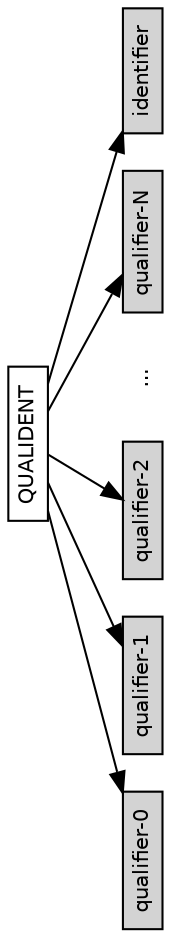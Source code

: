 /* AST node diagram generator script collection for M2C, M2J and M2Sharp.
 *
 * Copyright (c) 2016 The Modula-2 Software Foundation
 *
 * Author & Maintainer: Benjamin Kowarsch <org.m2sf>
 *
 * @synopsis
 *
 * The M2C, M2J and M2Sharp compilers are multi-dialect Modula-2 translators
 * and compilers respectively targeting C99, Java/JVM and C#/CLR, sharing a
 * common abstract syntax tree (AST) specification.
 *
 * The AST node diagram generator script collection consists of Graphviz DOT
 * descriptions for all AST node types of the common AST specification.
 *
 * The Graphviz dot utility is required to generate the diagrams. 
 * It may be obtained from http://www.graphviz.org/download.php.
 *
 * @repository
 *
 * https://github.com/m2sf/m2-ast-node-diagrams
 *
 * @file
 *
 * qualident.dot
 *
 * QUALIDENT node diagram.
 *
 * Usage: $ dot qualident.dot -Tps > qualident.ps
 *
 * @license
 *
 * This is free software: you can redistribute and/or modify it under the
 * terms of the GNU Lesser General Public License (LGPL) either version 2.1
 * or at your choice version 3 as published by the Free Software Foundation.
 * However, you may not alter the copyright, author and license information.
 *
 * It is distributed in the hope that it will be useful,  but WITHOUT
 * ANY WARRANTY; without even the implied warranty of MERCHANTABILITY or
 * FITNESS FOR A PARTICULAR PURPOSE.  Read the license for more details.
 *
 * You should have received a copy of the GNU Lesser General Public License.
 * If not, see <https://www.gnu.org/copyleft/lesser.html>.
 *
 * NB: Components in the domain part of email addresses are in reverse order.
 */

/*** QUALIDENT Node ***/

digraph QUALIDENT {
  graph [orientation=landscape,fontname=helvetica];
  node [fontname=helvetica,fontsize=10,shape=box,height=0.25];
  
  node [style=solid];
  edge [arrowhead=normal];
  
  QUALIDENT -> { qid0 qid1 qid2 };
  edge [style=invis]; node [width=0]; nodesep=0;
  QUALIDENT -> ellipsis0;
  edge [style=solid]; node [width=0.75]; nodesep=0.25;
  QUALIDENT -> { qidN id };
  qid0 [label="qualifier-0",style=filled,fillcolor=lightgrey];
  qid1 [label="qualifier-1",style=filled,fillcolor=lightgrey];
  qid2 [label="qualifier-2",style=filled,fillcolor=lightgrey];
  ellipsis0 [label="..."];
  ellipsis0 [shape=none];
  qidN [label="qualifier-N",style=filled,fillcolor=lightgrey];
  id [label="identifier",style=filled,fillcolor=lightgrey];
}

/* END OF FILE */